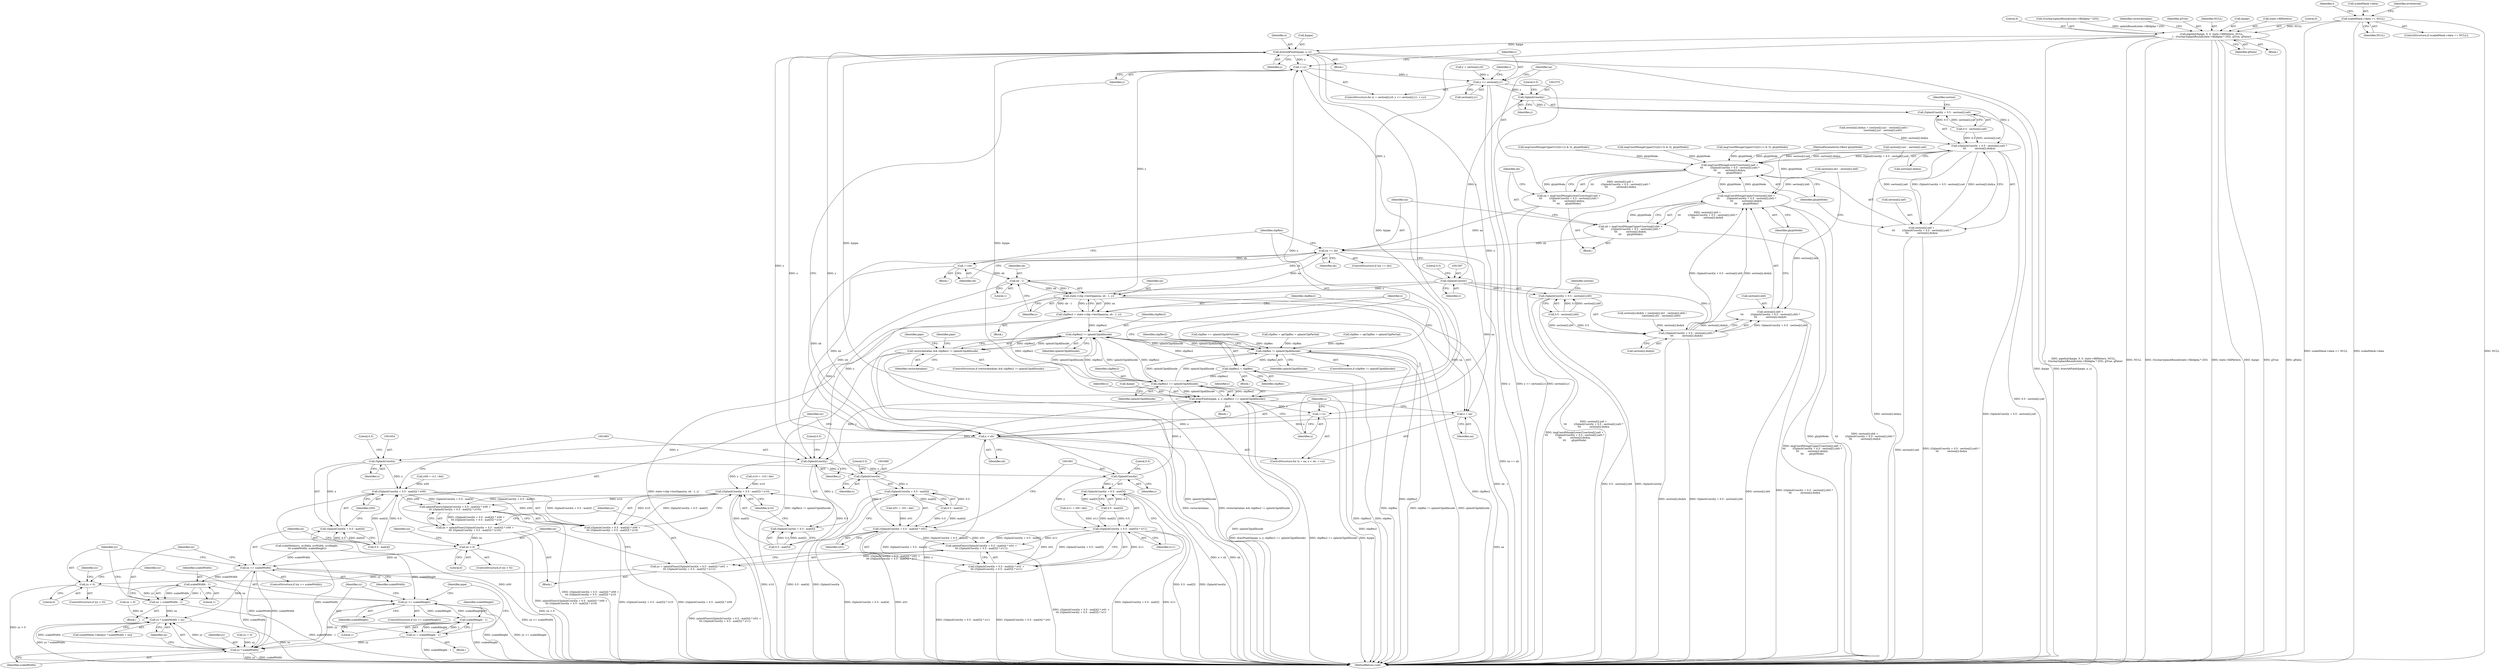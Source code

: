 digraph "0_poppler_a9b8ab4657dec65b8b86c225d12c533ad7e984e2@pointer" {
"1000626" [label="(Call,scaledMask->data == NULL)"];
"1001452" [label="(Call,pipeInit(&pipe, 0, 0, state->fillPattern, NULL,\n\t   (Guchar)splashRound(state->fillAlpha * 255), gTrue, gFalse))"];
"1001757" [label="(Call,drawAAPixel(&pipe, x, y))"];
"1001555" [label="(Call,++y)"];
"1001548" [label="(Call,y <= section[i].y1)"];
"1001569" [label="(Call,(SplashCoord)y)"];
"1001567" [label="(Call,((SplashCoord)y + 0.5 - section[i].ya0) *\n\t\t\t           section[i].dxdya)"];
"1001560" [label="(Call,imgCoordMungeLowerC(section[i].xa0 +\n\t\t\t         ((SplashCoord)y + 0.5 - section[i].ya0) *\n\t\t\t           section[i].dxdya,\n\t\t\t       glyphMode))"];
"1001558" [label="(Call,xa = imgCoordMungeLowerC(section[i].xa0 +\n\t\t\t         ((SplashCoord)y + 0.5 - section[i].ya0) *\n\t\t\t           section[i].dxdya,\n\t\t\t       glyphMode))"];
"1001613" [label="(Call,xa == xb)"];
"1001617" [label="(Call,++xb)"];
"1001628" [label="(Call,xb - 1)"];
"1001626" [label="(Call,state->clip->testSpan(xa, xb - 1, y))"];
"1001624" [label="(Call,clipRes2 = state->clip->testSpan(xa, xb - 1, y))"];
"1001753" [label="(Call,clipRes2 != splashClipAllInside)"];
"1001620" [label="(Call,clipRes != splashClipAllInside)"];
"1001634" [label="(Call,clipRes2 = clipRes)"];
"1001769" [label="(Call,clipRes2 == splashClipAllInside)"];
"1001764" [label="(Call,drawPixel(&pipe, x, y, clipRes2 == splashClipAllInside))"];
"1001644" [label="(Call,++x)"];
"1001641" [label="(Call,x < xb)"];
"1001653" [label="(Call,(SplashCoord)x)"];
"1001651" [label="(Call,((SplashCoord)x + 0.5 - mat[4]) * ir00)"];
"1001649" [label="(Call,splashFloor(((SplashCoord)x + 0.5 - mat[4]) * ir00 +\n\t\t\t ((SplashCoord)y + 0.5 - mat[5]) * ir10))"];
"1001647" [label="(Call,xx = splashFloor(((SplashCoord)x + 0.5 - mat[4]) * ir00 +\n\t\t\t ((SplashCoord)y + 0.5 - mat[5]) * ir10))"];
"1001700" [label="(Call,xx < 0)"];
"1001709" [label="(Call,xx >= scaledWidth)"];
"1001715" [label="(Call,scaledWidth - 1)"];
"1001713" [label="(Call,xx = scaledWidth - 1)"];
"1001745" [label="(Call,yy * scaledWidth + xx)"];
"1001746" [label="(Call,yy * scaledWidth)"];
"1001650" [label="(Call,((SplashCoord)x + 0.5 - mat[4]) * ir00 +\n\t\t\t ((SplashCoord)y + 0.5 - mat[5]) * ir10)"];
"1001652" [label="(Call,(SplashCoord)x + 0.5 - mat[4])"];
"1001679" [label="(Call,(SplashCoord)x)"];
"1001677" [label="(Call,((SplashCoord)x + 0.5 - mat[4]) * ir01)"];
"1001675" [label="(Call,splashFloor(((SplashCoord)x + 0.5 - mat[4]) * ir01 +\n\t\t\t ((SplashCoord)y + 0.5 - mat[5]) * ir11))"];
"1001673" [label="(Call,yy = splashFloor(((SplashCoord)x + 0.5 - mat[4]) * ir01 +\n\t\t\t ((SplashCoord)y + 0.5 - mat[5]) * ir11))"];
"1001719" [label="(Call,yy < 0)"];
"1001728" [label="(Call,yy >= scaledHeight)"];
"1001734" [label="(Call,scaledHeight - 1)"];
"1001732" [label="(Call,yy = scaledHeight - 1)"];
"1001676" [label="(Call,((SplashCoord)x + 0.5 - mat[4]) * ir01 +\n\t\t\t ((SplashCoord)y + 0.5 - mat[5]) * ir11)"];
"1001678" [label="(Call,(SplashCoord)x + 0.5 - mat[4])"];
"1001664" [label="(Call,(SplashCoord)y)"];
"1001662" [label="(Call,((SplashCoord)y + 0.5 - mat[5]) * ir10)"];
"1001663" [label="(Call,(SplashCoord)y + 0.5 - mat[5])"];
"1001690" [label="(Call,(SplashCoord)y)"];
"1001688" [label="(Call,((SplashCoord)y + 0.5 - mat[5]) * ir11)"];
"1001689" [label="(Call,(SplashCoord)y + 0.5 - mat[5])"];
"1001751" [label="(Call,vectorAntialias && clipRes2 != splashClipAllInside)"];
"1001638" [label="(Call,x = xa)"];
"1001587" [label="(Call,imgCoordMungeUpperC(section[i].xb0 +\n\t\t\t         ((SplashCoord)y + 0.5 - section[i].yb0) *\n\t\t\t           section[i].dxdyb,\n\t\t\t       glyphMode))"];
"1001585" [label="(Call,xb = imgCoordMungeUpperC(section[i].xb0 +\n\t\t\t         ((SplashCoord)y + 0.5 - section[i].yb0) *\n\t\t\t           section[i].dxdyb,\n\t\t\t       glyphMode))"];
"1001561" [label="(Call,section[i].xa0 +\n\t\t\t         ((SplashCoord)y + 0.5 - section[i].ya0) *\n\t\t\t           section[i].dxdya)"];
"1001568" [label="(Call,(SplashCoord)y + 0.5 - section[i].ya0)"];
"1001596" [label="(Call,(SplashCoord)y)"];
"1001594" [label="(Call,((SplashCoord)y + 0.5 - section[i].yb0) *\n\t\t\t           section[i].dxdyb)"];
"1001588" [label="(Call,section[i].xb0 +\n\t\t\t         ((SplashCoord)y + 0.5 - section[i].yb0) *\n\t\t\t           section[i].dxdyb)"];
"1001595" [label="(Call,(SplashCoord)y + 0.5 - section[i].yb0)"];
"1001681" [label="(Identifier,x)"];
"1001687" [label="(Identifier,ir01)"];
"1001736" [label="(Literal,1)"];
"1001718" [label="(ControlStructure,if (yy < 0))"];
"1001682" [label="(Call,0.5 - mat[4])"];
"1001673" [label="(Call,yy = splashFloor(((SplashCoord)x + 0.5 - mat[4]) * ir01 +\n\t\t\t ((SplashCoord)y + 0.5 - mat[5]) * ir11))"];
"1001598" [label="(Identifier,y)"];
"1000641" [label="(Identifier,i)"];
"1001730" [label="(Identifier,scaledHeight)"];
"1001557" [label="(Block,)"];
"1001644" [label="(Call,++x)"];
"1001663" [label="(Call,(SplashCoord)y + 0.5 - mat[5])"];
"1001679" [label="(Call,(SplashCoord)x)"];
"1001629" [label="(Identifier,xb)"];
"1001615" [label="(Identifier,xb)"];
"1001430" [label="(Call,section[i].xb1 - section[i].xb0)"];
"1001733" [label="(Identifier,yy)"];
"1000594" [label="(Call,ir00 = r11 / det)"];
"1001724" [label="(Identifier,yy)"];
"1001573" [label="(Literal,0.5)"];
"1001694" [label="(Literal,0.5)"];
"1000611" [label="(Call,ir11 = r00 / det)"];
"1001752" [label="(Identifier,vectorAntialias)"];
"1001579" [label="(Call,section[i].dxdya)"];
"1001555" [label="(Call,++y)"];
"1001620" [label="(Call,clipRes != splashClipAllInside)"];
"1001741" [label="(Call,scaledMask->data[yy * scaledWidth + xx])"];
"1001674" [label="(Identifier,yy)"];
"1001719" [label="(Call,yy < 0)"];
"1001735" [label="(Identifier,scaledHeight)"];
"1000626" [label="(Call,scaledMask->data == NULL)"];
"1001639" [label="(Identifier,x)"];
"1001562" [label="(Call,section[i].xa0)"];
"1001143" [label="(Call,imgCoordMungeUpperC(vy[(i+1) & 3], glyphMode))"];
"1001651" [label="(Call,((SplashCoord)x + 0.5 - mat[4]) * ir00)"];
"1001750" [label="(ControlStructure,if (vectorAntialias && clipRes2 != splashClipAllInside))"];
"1001759" [label="(Identifier,pipe)"];
"1001767" [label="(Identifier,x)"];
"1001525" [label="(Call,clipRes = opClipRes = splashClipPartial)"];
"1001672" [label="(Identifier,ir10)"];
"1001472" [label="(Identifier,vectorAntialias)"];
"1001611" [label="(Identifier,glyphMode)"];
"1001657" [label="(Literal,0.5)"];
"1001614" [label="(Identifier,xa)"];
"1001649" [label="(Call,splashFloor(((SplashCoord)x + 0.5 - mat[4]) * ir00 +\n\t\t\t ((SplashCoord)y + 0.5 - mat[5]) * ir10))"];
"1001693" [label="(Call,0.5 - mat[5])"];
"1001621" [label="(Identifier,clipRes)"];
"1001469" [label="(Identifier,gTrue)"];
"1001753" [label="(Call,clipRes2 != splashClipAllInside)"];
"1001647" [label="(Call,xx = splashFloor(((SplashCoord)x + 0.5 - mat[4]) * ir00 +\n\t\t\t ((SplashCoord)y + 0.5 - mat[5]) * ir10))"];
"1001765" [label="(Call,&pipe)"];
"1001423" [label="(Call,section[i].dxdyb = (section[i].xb1 - section[i].xb0) /\n                       (section[i].yb1 - section[i].yb0))"];
"1001761" [label="(Identifier,y)"];
"1001646" [label="(Block,)"];
"1001548" [label="(Call,y <= section[i].y1)"];
"1000106" [label="(MethodParameterIn,GBool glyphMode)"];
"1001460" [label="(Identifier,NULL)"];
"1001731" [label="(Block,)"];
"1001677" [label="(Call,((SplashCoord)x + 0.5 - mat[4]) * ir01)"];
"1001585" [label="(Call,xb = imgCoordMungeUpperC(section[i].xb0 +\n\t\t\t         ((SplashCoord)y + 0.5 - section[i].yb0) *\n\t\t\t           section[i].dxdyb,\n\t\t\t       glyphMode))"];
"1001714" [label="(Identifier,xx)"];
"1000627" [label="(Call,scaledMask->data)"];
"1001754" [label="(Identifier,clipRes2)"];
"1000599" [label="(Call,ir01 = -r01 / det)"];
"1001688" [label="(Call,((SplashCoord)y + 0.5 - mat[5]) * ir11)"];
"1001729" [label="(Identifier,yy)"];
"1001627" [label="(Identifier,xa)"];
"1001633" [label="(Block,)"];
"1001624" [label="(Call,clipRes2 = state->clip->testSpan(xa, xb - 1, y))"];
"1001745" [label="(Call,yy * scaledWidth + xx)"];
"1001668" [label="(Literal,0.5)"];
"1001768" [label="(Identifier,y)"];
"1001760" [label="(Identifier,x)"];
"1001630" [label="(Literal,1)"];
"1001662" [label="(Call,((SplashCoord)y + 0.5 - mat[5]) * ir10)"];
"1001690" [label="(Call,(SplashCoord)y)"];
"1001556" [label="(Identifier,y)"];
"1001612" [label="(ControlStructure,if (xa == xb))"];
"1001540" [label="(ControlStructure,for (y = section[i].y0; y <= section[i].y1; ++y))"];
"1001401" [label="(Call,section[i].xa1 - section[i].xa0)"];
"1000605" [label="(Call,ir10 = -r10 / det)"];
"1001596" [label="(Call,(SplashCoord)y)"];
"1001675" [label="(Call,splashFloor(((SplashCoord)x + 0.5 - mat[4]) * ir01 +\n\t\t\t ((SplashCoord)y + 0.5 - mat[5]) * ir11))"];
"1001608" [label="(Identifier,section)"];
"1001572" [label="(Call,0.5 - section[i].ya0)"];
"1001727" [label="(ControlStructure,if (yy >= scaledHeight))"];
"1001599" [label="(Call,0.5 - section[i].yb0)"];
"1001702" [label="(Literal,0)"];
"1001739" [label="(Identifier,pipe)"];
"1001453" [label="(Call,&pipe)"];
"1000633" [label="(Identifier,errInternal)"];
"1001569" [label="(Call,(SplashCoord)y)"];
"1001748" [label="(Identifier,scaledWidth)"];
"1001661" [label="(Identifier,ir00)"];
"1001667" [label="(Call,0.5 - mat[5])"];
"1001394" [label="(Call,section[i].dxdya = (section[i].xa1 - section[i].xa0) /\n                       (section[i].ya1 - section[i].ya0))"];
"1001638" [label="(Call,x = xa)"];
"1001642" [label="(Identifier,x)"];
"1001757" [label="(Call,drawAAPixel(&pipe, x, y))"];
"1001452" [label="(Call,pipeInit(&pipe, 0, 0, state->fillPattern, NULL,\n\t   (Guchar)splashRound(state->fillAlpha * 255), gTrue, gFalse))"];
"1001653" [label="(Call,(SplashCoord)x)"];
"1001713" [label="(Call,xx = scaledWidth - 1)"];
"1001749" [label="(Identifier,xx)"];
"1001648" [label="(Identifier,xx)"];
"1001559" [label="(Identifier,xa)"];
"1001581" [label="(Identifier,section)"];
"1001705" [label="(Identifier,xx)"];
"1001676" [label="(Call,((SplashCoord)x + 0.5 - mat[4]) * ir01 +\n\t\t\t ((SplashCoord)y + 0.5 - mat[5]) * ir11)"];
"1001625" [label="(Identifier,clipRes2)"];
"1001634" [label="(Call,clipRes2 = clipRes)"];
"1001626" [label="(Call,state->clip->testSpan(xa, xb - 1, y))"];
"1001457" [label="(Call,state->fillPattern)"];
"1001619" [label="(ControlStructure,if (clipRes != splashClipAllInside))"];
"1001716" [label="(Identifier,scaledWidth)"];
"1001455" [label="(Literal,0)"];
"1001770" [label="(Identifier,clipRes2)"];
"1001701" [label="(Identifier,xx)"];
"1000341" [label="(Call,clipRes == splashClipAllOutside)"];
"1001637" [label="(ControlStructure,for (x = xa; x < xb; ++x))"];
"1001747" [label="(Identifier,yy)"];
"1001755" [label="(Identifier,splashClipAllInside)"];
"1001678" [label="(Call,(SplashCoord)x + 0.5 - mat[4])"];
"1001704" [label="(Call,xx = 0)"];
"1001622" [label="(Identifier,splashClipAllInside)"];
"1001558" [label="(Call,xa = imgCoordMungeLowerC(section[i].xa0 +\n\t\t\t         ((SplashCoord)y + 0.5 - section[i].ya0) *\n\t\t\t           section[i].dxdya,\n\t\t\t       glyphMode))"];
"1001715" [label="(Call,scaledWidth - 1)"];
"1001652" [label="(Call,(SplashCoord)x + 0.5 - mat[4])"];
"1001600" [label="(Literal,0.5)"];
"1001769" [label="(Call,clipRes2 == splashClipAllInside)"];
"1001728" [label="(Call,yy >= scaledHeight)"];
"1000719" [label="(Call,imgCoordMungeUpperC(vy[(i+2) & 3], glyphMode))"];
"1001595" [label="(Call,(SplashCoord)y + 0.5 - section[i].yb0)"];
"1001538" [label="(Identifier,i)"];
"1000630" [label="(Identifier,NULL)"];
"1001571" [label="(Identifier,y)"];
"1001720" [label="(Identifier,yy)"];
"1001655" [label="(Identifier,x)"];
"1001606" [label="(Call,section[i].dxdyb)"];
"1001732" [label="(Call,yy = scaledHeight - 1)"];
"1001708" [label="(ControlStructure,if (xx >= scaledWidth))"];
"1001456" [label="(Literal,0)"];
"1001692" [label="(Identifier,y)"];
"1001734" [label="(Call,scaledHeight - 1)"];
"1001470" [label="(Identifier,gFalse)"];
"1001751" [label="(Call,vectorAntialias && clipRes2 != splashClipAllInside)"];
"1001656" [label="(Call,0.5 - mat[4])"];
"1000625" [label="(ControlStructure,if (scaledMask->data == NULL))"];
"1001635" [label="(Identifier,clipRes2)"];
"1001640" [label="(Identifier,xa)"];
"1001541" [label="(Call,y = section[i].y0)"];
"1001567" [label="(Call,((SplashCoord)y + 0.5 - section[i].ya0) *\n\t\t\t           section[i].dxdya)"];
"1001763" [label="(Block,)"];
"1001618" [label="(Identifier,xb)"];
"1001636" [label="(Identifier,clipRes)"];
"1001710" [label="(Identifier,xx)"];
"1001698" [label="(Identifier,ir11)"];
"1001683" [label="(Literal,0.5)"];
"1001712" [label="(Block,)"];
"1000107" [label="(Block,)"];
"1001584" [label="(Identifier,glyphMode)"];
"1001758" [label="(Call,&pipe)"];
"1001643" [label="(Identifier,xb)"];
"1001568" [label="(Call,(SplashCoord)y + 0.5 - section[i].ya0)"];
"1001586" [label="(Identifier,xb)"];
"1001764" [label="(Call,drawPixel(&pipe, x, y, clipRes2 == splashClipAllInside))"];
"1001709" [label="(Call,xx >= scaledWidth)"];
"1001628" [label="(Call,xb - 1)"];
"1001700" [label="(Call,xx < 0)"];
"1001589" [label="(Call,section[i].xb0)"];
"1001717" [label="(Literal,1)"];
"1001550" [label="(Call,section[i].y1)"];
"1001699" [label="(ControlStructure,if (xx < 0))"];
"1001631" [label="(Identifier,y)"];
"1001766" [label="(Identifier,pipe)"];
"1001499" [label="(Call,clipRes = opClipRes = splashClipPartial)"];
"1001588" [label="(Call,section[i].xb0 +\n\t\t\t         ((SplashCoord)y + 0.5 - section[i].yb0) *\n\t\t\t           section[i].dxdyb)"];
"1001587" [label="(Call,imgCoordMungeUpperC(section[i].xb0 +\n\t\t\t         ((SplashCoord)y + 0.5 - section[i].yb0) *\n\t\t\t           section[i].dxdyb,\n\t\t\t       glyphMode))"];
"1001613" [label="(Call,xa == xb)"];
"1001461" [label="(Call,(Guchar)splashRound(state->fillAlpha * 255))"];
"1001746" [label="(Call,yy * scaledWidth)"];
"1001723" [label="(Call,yy = 0)"];
"1001711" [label="(Identifier,scaledWidth)"];
"1001774" [label="(MethodReturn,void)"];
"1001641" [label="(Call,x < xb)"];
"1000618" [label="(Call,scaleMask(src, srcData, srcWidth, srcHeight,\n \t\t\t scaledWidth, scaledHeight))"];
"1001594" [label="(Call,((SplashCoord)y + 0.5 - section[i].yb0) *\n\t\t\t           section[i].dxdyb)"];
"1001756" [label="(Block,)"];
"1001664" [label="(Call,(SplashCoord)y)"];
"1001650" [label="(Call,((SplashCoord)x + 0.5 - mat[4]) * ir00 +\n\t\t\t ((SplashCoord)y + 0.5 - mat[5]) * ir10)"];
"1001549" [label="(Identifier,y)"];
"1001560" [label="(Call,imgCoordMungeLowerC(section[i].xa0 +\n\t\t\t         ((SplashCoord)y + 0.5 - section[i].ya0) *\n\t\t\t           section[i].dxdya,\n\t\t\t       glyphMode))"];
"1001689" [label="(Call,(SplashCoord)y + 0.5 - mat[5])"];
"1001623" [label="(Block,)"];
"1001721" [label="(Literal,0)"];
"1001771" [label="(Identifier,splashClipAllInside)"];
"1001561" [label="(Call,section[i].xa0 +\n\t\t\t         ((SplashCoord)y + 0.5 - section[i].ya0) *\n\t\t\t           section[i].dxdya)"];
"1001645" [label="(Identifier,x)"];
"1001617" [label="(Call,++xb)"];
"1001012" [label="(Call,imgCoordMungeUpperC(vy[(i+3) & 3], glyphMode))"];
"1001616" [label="(Block,)"];
"1001666" [label="(Identifier,y)"];
"1000626" -> "1000625"  [label="AST: "];
"1000626" -> "1000630"  [label="CFG: "];
"1000627" -> "1000626"  [label="AST: "];
"1000630" -> "1000626"  [label="AST: "];
"1000633" -> "1000626"  [label="CFG: "];
"1000641" -> "1000626"  [label="CFG: "];
"1000626" -> "1001774"  [label="DDG: NULL"];
"1000626" -> "1001774"  [label="DDG: scaledMask->data == NULL"];
"1000626" -> "1001774"  [label="DDG: scaledMask->data"];
"1000626" -> "1001452"  [label="DDG: NULL"];
"1001452" -> "1000107"  [label="AST: "];
"1001452" -> "1001470"  [label="CFG: "];
"1001453" -> "1001452"  [label="AST: "];
"1001455" -> "1001452"  [label="AST: "];
"1001456" -> "1001452"  [label="AST: "];
"1001457" -> "1001452"  [label="AST: "];
"1001460" -> "1001452"  [label="AST: "];
"1001461" -> "1001452"  [label="AST: "];
"1001469" -> "1001452"  [label="AST: "];
"1001470" -> "1001452"  [label="AST: "];
"1001472" -> "1001452"  [label="CFG: "];
"1001452" -> "1001774"  [label="DDG: pipeInit(&pipe, 0, 0, state->fillPattern, NULL,\n\t   (Guchar)splashRound(state->fillAlpha * 255), gTrue, gFalse)"];
"1001452" -> "1001774"  [label="DDG: NULL"];
"1001452" -> "1001774"  [label="DDG: (Guchar)splashRound(state->fillAlpha * 255)"];
"1001452" -> "1001774"  [label="DDG: state->fillPattern"];
"1001452" -> "1001774"  [label="DDG: &pipe"];
"1001452" -> "1001774"  [label="DDG: gTrue"];
"1001452" -> "1001774"  [label="DDG: gFalse"];
"1001461" -> "1001452"  [label="DDG: splashRound(state->fillAlpha * 255)"];
"1001452" -> "1001757"  [label="DDG: &pipe"];
"1001452" -> "1001764"  [label="DDG: &pipe"];
"1001757" -> "1001756"  [label="AST: "];
"1001757" -> "1001761"  [label="CFG: "];
"1001758" -> "1001757"  [label="AST: "];
"1001760" -> "1001757"  [label="AST: "];
"1001761" -> "1001757"  [label="AST: "];
"1001645" -> "1001757"  [label="CFG: "];
"1001757" -> "1001774"  [label="DDG: &pipe"];
"1001757" -> "1001774"  [label="DDG: drawAAPixel(&pipe, x, y)"];
"1001757" -> "1001555"  [label="DDG: y"];
"1001757" -> "1001644"  [label="DDG: x"];
"1001757" -> "1001664"  [label="DDG: y"];
"1001764" -> "1001757"  [label="DDG: &pipe"];
"1001679" -> "1001757"  [label="DDG: x"];
"1001690" -> "1001757"  [label="DDG: y"];
"1001757" -> "1001764"  [label="DDG: &pipe"];
"1001555" -> "1001540"  [label="AST: "];
"1001555" -> "1001556"  [label="CFG: "];
"1001556" -> "1001555"  [label="AST: "];
"1001549" -> "1001555"  [label="CFG: "];
"1001555" -> "1001548"  [label="DDG: y"];
"1001626" -> "1001555"  [label="DDG: y"];
"1001596" -> "1001555"  [label="DDG: y"];
"1001764" -> "1001555"  [label="DDG: y"];
"1001548" -> "1001540"  [label="AST: "];
"1001548" -> "1001550"  [label="CFG: "];
"1001549" -> "1001548"  [label="AST: "];
"1001550" -> "1001548"  [label="AST: "];
"1001559" -> "1001548"  [label="CFG: "];
"1001538" -> "1001548"  [label="CFG: "];
"1001548" -> "1001774"  [label="DDG: y"];
"1001548" -> "1001774"  [label="DDG: y <= section[i].y1"];
"1001548" -> "1001774"  [label="DDG: section[i].y1"];
"1001541" -> "1001548"  [label="DDG: y"];
"1001548" -> "1001569"  [label="DDG: y"];
"1001569" -> "1001568"  [label="AST: "];
"1001569" -> "1001571"  [label="CFG: "];
"1001570" -> "1001569"  [label="AST: "];
"1001571" -> "1001569"  [label="AST: "];
"1001573" -> "1001569"  [label="CFG: "];
"1001569" -> "1001567"  [label="DDG: y"];
"1001569" -> "1001568"  [label="DDG: y"];
"1001569" -> "1001596"  [label="DDG: y"];
"1001567" -> "1001561"  [label="AST: "];
"1001567" -> "1001579"  [label="CFG: "];
"1001568" -> "1001567"  [label="AST: "];
"1001579" -> "1001567"  [label="AST: "];
"1001561" -> "1001567"  [label="CFG: "];
"1001567" -> "1001774"  [label="DDG: section[i].dxdya"];
"1001567" -> "1001774"  [label="DDG: (SplashCoord)y + 0.5 - section[i].ya0"];
"1001567" -> "1001560"  [label="DDG: (SplashCoord)y + 0.5 - section[i].ya0"];
"1001567" -> "1001560"  [label="DDG: section[i].dxdya"];
"1001567" -> "1001561"  [label="DDG: (SplashCoord)y + 0.5 - section[i].ya0"];
"1001567" -> "1001561"  [label="DDG: section[i].dxdya"];
"1001572" -> "1001567"  [label="DDG: 0.5"];
"1001572" -> "1001567"  [label="DDG: section[i].ya0"];
"1001394" -> "1001567"  [label="DDG: section[i].dxdya"];
"1001560" -> "1001558"  [label="AST: "];
"1001560" -> "1001584"  [label="CFG: "];
"1001561" -> "1001560"  [label="AST: "];
"1001584" -> "1001560"  [label="AST: "];
"1001558" -> "1001560"  [label="CFG: "];
"1001560" -> "1001774"  [label="DDG: section[i].xa0 +\n\t\t\t         ((SplashCoord)y + 0.5 - section[i].ya0) *\n\t\t\t           section[i].dxdya"];
"1001560" -> "1001558"  [label="DDG: section[i].xa0 +\n\t\t\t         ((SplashCoord)y + 0.5 - section[i].ya0) *\n\t\t\t           section[i].dxdya"];
"1001560" -> "1001558"  [label="DDG: glyphMode"];
"1001401" -> "1001560"  [label="DDG: section[i].xa0"];
"1001143" -> "1001560"  [label="DDG: glyphMode"];
"1000719" -> "1001560"  [label="DDG: glyphMode"];
"1001587" -> "1001560"  [label="DDG: glyphMode"];
"1001012" -> "1001560"  [label="DDG: glyphMode"];
"1000106" -> "1001560"  [label="DDG: glyphMode"];
"1001560" -> "1001587"  [label="DDG: glyphMode"];
"1001558" -> "1001557"  [label="AST: "];
"1001559" -> "1001558"  [label="AST: "];
"1001586" -> "1001558"  [label="CFG: "];
"1001558" -> "1001774"  [label="DDG: imgCoordMungeLowerC(section[i].xa0 +\n\t\t\t         ((SplashCoord)y + 0.5 - section[i].ya0) *\n\t\t\t           section[i].dxdya,\n\t\t\t       glyphMode)"];
"1001558" -> "1001613"  [label="DDG: xa"];
"1001613" -> "1001612"  [label="AST: "];
"1001613" -> "1001615"  [label="CFG: "];
"1001614" -> "1001613"  [label="AST: "];
"1001615" -> "1001613"  [label="AST: "];
"1001618" -> "1001613"  [label="CFG: "];
"1001621" -> "1001613"  [label="CFG: "];
"1001613" -> "1001774"  [label="DDG: xa == xb"];
"1001585" -> "1001613"  [label="DDG: xb"];
"1001613" -> "1001617"  [label="DDG: xb"];
"1001613" -> "1001626"  [label="DDG: xa"];
"1001613" -> "1001628"  [label="DDG: xb"];
"1001613" -> "1001638"  [label="DDG: xa"];
"1001613" -> "1001641"  [label="DDG: xb"];
"1001617" -> "1001616"  [label="AST: "];
"1001617" -> "1001618"  [label="CFG: "];
"1001618" -> "1001617"  [label="AST: "];
"1001621" -> "1001617"  [label="CFG: "];
"1001617" -> "1001628"  [label="DDG: xb"];
"1001617" -> "1001641"  [label="DDG: xb"];
"1001628" -> "1001626"  [label="AST: "];
"1001628" -> "1001630"  [label="CFG: "];
"1001629" -> "1001628"  [label="AST: "];
"1001630" -> "1001628"  [label="AST: "];
"1001631" -> "1001628"  [label="CFG: "];
"1001628" -> "1001626"  [label="DDG: xb"];
"1001628" -> "1001626"  [label="DDG: 1"];
"1001628" -> "1001641"  [label="DDG: xb"];
"1001626" -> "1001624"  [label="AST: "];
"1001626" -> "1001631"  [label="CFG: "];
"1001627" -> "1001626"  [label="AST: "];
"1001631" -> "1001626"  [label="AST: "];
"1001624" -> "1001626"  [label="CFG: "];
"1001626" -> "1001774"  [label="DDG: xb - 1"];
"1001626" -> "1001624"  [label="DDG: xa"];
"1001626" -> "1001624"  [label="DDG: xb - 1"];
"1001626" -> "1001624"  [label="DDG: y"];
"1001596" -> "1001626"  [label="DDG: y"];
"1001626" -> "1001638"  [label="DDG: xa"];
"1001626" -> "1001664"  [label="DDG: y"];
"1001624" -> "1001623"  [label="AST: "];
"1001625" -> "1001624"  [label="AST: "];
"1001639" -> "1001624"  [label="CFG: "];
"1001624" -> "1001774"  [label="DDG: state->clip->testSpan(xa, xb - 1, y)"];
"1001624" -> "1001774"  [label="DDG: clipRes2"];
"1001624" -> "1001753"  [label="DDG: clipRes2"];
"1001624" -> "1001769"  [label="DDG: clipRes2"];
"1001753" -> "1001751"  [label="AST: "];
"1001753" -> "1001755"  [label="CFG: "];
"1001754" -> "1001753"  [label="AST: "];
"1001755" -> "1001753"  [label="AST: "];
"1001751" -> "1001753"  [label="CFG: "];
"1001753" -> "1001774"  [label="DDG: splashClipAllInside"];
"1001753" -> "1001774"  [label="DDG: clipRes2"];
"1001753" -> "1001620"  [label="DDG: splashClipAllInside"];
"1001753" -> "1001751"  [label="DDG: clipRes2"];
"1001753" -> "1001751"  [label="DDG: splashClipAllInside"];
"1001634" -> "1001753"  [label="DDG: clipRes2"];
"1001769" -> "1001753"  [label="DDG: clipRes2"];
"1001769" -> "1001753"  [label="DDG: splashClipAllInside"];
"1001620" -> "1001753"  [label="DDG: splashClipAllInside"];
"1001753" -> "1001769"  [label="DDG: clipRes2"];
"1001753" -> "1001769"  [label="DDG: splashClipAllInside"];
"1001620" -> "1001619"  [label="AST: "];
"1001620" -> "1001622"  [label="CFG: "];
"1001621" -> "1001620"  [label="AST: "];
"1001622" -> "1001620"  [label="AST: "];
"1001625" -> "1001620"  [label="CFG: "];
"1001635" -> "1001620"  [label="CFG: "];
"1001620" -> "1001774"  [label="DDG: clipRes"];
"1001620" -> "1001774"  [label="DDG: clipRes != splashClipAllInside"];
"1001620" -> "1001774"  [label="DDG: splashClipAllInside"];
"1001525" -> "1001620"  [label="DDG: clipRes"];
"1000341" -> "1001620"  [label="DDG: clipRes"];
"1001499" -> "1001620"  [label="DDG: clipRes"];
"1001769" -> "1001620"  [label="DDG: splashClipAllInside"];
"1001620" -> "1001634"  [label="DDG: clipRes"];
"1001620" -> "1001769"  [label="DDG: splashClipAllInside"];
"1001634" -> "1001633"  [label="AST: "];
"1001634" -> "1001636"  [label="CFG: "];
"1001635" -> "1001634"  [label="AST: "];
"1001636" -> "1001634"  [label="AST: "];
"1001639" -> "1001634"  [label="CFG: "];
"1001634" -> "1001774"  [label="DDG: clipRes"];
"1001634" -> "1001774"  [label="DDG: clipRes2"];
"1001634" -> "1001769"  [label="DDG: clipRes2"];
"1001769" -> "1001764"  [label="AST: "];
"1001769" -> "1001771"  [label="CFG: "];
"1001770" -> "1001769"  [label="AST: "];
"1001771" -> "1001769"  [label="AST: "];
"1001764" -> "1001769"  [label="CFG: "];
"1001769" -> "1001774"  [label="DDG: splashClipAllInside"];
"1001769" -> "1001774"  [label="DDG: clipRes2"];
"1001769" -> "1001764"  [label="DDG: clipRes2"];
"1001769" -> "1001764"  [label="DDG: splashClipAllInside"];
"1001764" -> "1001763"  [label="AST: "];
"1001765" -> "1001764"  [label="AST: "];
"1001767" -> "1001764"  [label="AST: "];
"1001768" -> "1001764"  [label="AST: "];
"1001645" -> "1001764"  [label="CFG: "];
"1001764" -> "1001774"  [label="DDG: drawPixel(&pipe, x, y, clipRes2 == splashClipAllInside)"];
"1001764" -> "1001774"  [label="DDG: clipRes2 == splashClipAllInside"];
"1001764" -> "1001774"  [label="DDG: &pipe"];
"1001764" -> "1001644"  [label="DDG: x"];
"1001764" -> "1001664"  [label="DDG: y"];
"1001679" -> "1001764"  [label="DDG: x"];
"1001690" -> "1001764"  [label="DDG: y"];
"1001644" -> "1001637"  [label="AST: "];
"1001644" -> "1001645"  [label="CFG: "];
"1001645" -> "1001644"  [label="AST: "];
"1001642" -> "1001644"  [label="CFG: "];
"1001644" -> "1001641"  [label="DDG: x"];
"1001641" -> "1001637"  [label="AST: "];
"1001641" -> "1001643"  [label="CFG: "];
"1001642" -> "1001641"  [label="AST: "];
"1001643" -> "1001641"  [label="AST: "];
"1001648" -> "1001641"  [label="CFG: "];
"1001556" -> "1001641"  [label="CFG: "];
"1001641" -> "1001774"  [label="DDG: xb"];
"1001641" -> "1001774"  [label="DDG: x"];
"1001641" -> "1001774"  [label="DDG: x < xb"];
"1001638" -> "1001641"  [label="DDG: x"];
"1001641" -> "1001653"  [label="DDG: x"];
"1001653" -> "1001652"  [label="AST: "];
"1001653" -> "1001655"  [label="CFG: "];
"1001654" -> "1001653"  [label="AST: "];
"1001655" -> "1001653"  [label="AST: "];
"1001657" -> "1001653"  [label="CFG: "];
"1001653" -> "1001651"  [label="DDG: x"];
"1001653" -> "1001652"  [label="DDG: x"];
"1001653" -> "1001679"  [label="DDG: x"];
"1001651" -> "1001650"  [label="AST: "];
"1001651" -> "1001661"  [label="CFG: "];
"1001652" -> "1001651"  [label="AST: "];
"1001661" -> "1001651"  [label="AST: "];
"1001665" -> "1001651"  [label="CFG: "];
"1001651" -> "1001774"  [label="DDG: ir00"];
"1001651" -> "1001649"  [label="DDG: (SplashCoord)x + 0.5 - mat[4]"];
"1001651" -> "1001649"  [label="DDG: ir00"];
"1001651" -> "1001650"  [label="DDG: (SplashCoord)x + 0.5 - mat[4]"];
"1001651" -> "1001650"  [label="DDG: ir00"];
"1001656" -> "1001651"  [label="DDG: 0.5"];
"1001656" -> "1001651"  [label="DDG: mat[4]"];
"1000594" -> "1001651"  [label="DDG: ir00"];
"1001649" -> "1001647"  [label="AST: "];
"1001649" -> "1001650"  [label="CFG: "];
"1001650" -> "1001649"  [label="AST: "];
"1001647" -> "1001649"  [label="CFG: "];
"1001649" -> "1001774"  [label="DDG: ((SplashCoord)x + 0.5 - mat[4]) * ir00 +\n\t\t\t ((SplashCoord)y + 0.5 - mat[5]) * ir10"];
"1001649" -> "1001647"  [label="DDG: ((SplashCoord)x + 0.5 - mat[4]) * ir00 +\n\t\t\t ((SplashCoord)y + 0.5 - mat[5]) * ir10"];
"1001662" -> "1001649"  [label="DDG: (SplashCoord)y + 0.5 - mat[5]"];
"1001662" -> "1001649"  [label="DDG: ir10"];
"1001647" -> "1001646"  [label="AST: "];
"1001648" -> "1001647"  [label="AST: "];
"1001674" -> "1001647"  [label="CFG: "];
"1001647" -> "1001774"  [label="DDG: splashFloor(((SplashCoord)x + 0.5 - mat[4]) * ir00 +\n\t\t\t ((SplashCoord)y + 0.5 - mat[5]) * ir10)"];
"1001647" -> "1001700"  [label="DDG: xx"];
"1001700" -> "1001699"  [label="AST: "];
"1001700" -> "1001702"  [label="CFG: "];
"1001701" -> "1001700"  [label="AST: "];
"1001702" -> "1001700"  [label="AST: "];
"1001705" -> "1001700"  [label="CFG: "];
"1001710" -> "1001700"  [label="CFG: "];
"1001700" -> "1001774"  [label="DDG: xx < 0"];
"1001700" -> "1001709"  [label="DDG: xx"];
"1001709" -> "1001708"  [label="AST: "];
"1001709" -> "1001711"  [label="CFG: "];
"1001710" -> "1001709"  [label="AST: "];
"1001711" -> "1001709"  [label="AST: "];
"1001714" -> "1001709"  [label="CFG: "];
"1001720" -> "1001709"  [label="CFG: "];
"1001709" -> "1001774"  [label="DDG: xx >= scaledWidth"];
"1000618" -> "1001709"  [label="DDG: scaledWidth"];
"1001746" -> "1001709"  [label="DDG: scaledWidth"];
"1001709" -> "1001715"  [label="DDG: scaledWidth"];
"1001709" -> "1001746"  [label="DDG: scaledWidth"];
"1001709" -> "1001745"  [label="DDG: xx"];
"1001715" -> "1001713"  [label="AST: "];
"1001715" -> "1001717"  [label="CFG: "];
"1001716" -> "1001715"  [label="AST: "];
"1001717" -> "1001715"  [label="AST: "];
"1001713" -> "1001715"  [label="CFG: "];
"1001715" -> "1001713"  [label="DDG: scaledWidth"];
"1001715" -> "1001713"  [label="DDG: 1"];
"1001715" -> "1001746"  [label="DDG: scaledWidth"];
"1001713" -> "1001712"  [label="AST: "];
"1001714" -> "1001713"  [label="AST: "];
"1001720" -> "1001713"  [label="CFG: "];
"1001713" -> "1001774"  [label="DDG: scaledWidth - 1"];
"1001713" -> "1001745"  [label="DDG: xx"];
"1001745" -> "1001741"  [label="AST: "];
"1001745" -> "1001749"  [label="CFG: "];
"1001746" -> "1001745"  [label="AST: "];
"1001749" -> "1001745"  [label="AST: "];
"1001741" -> "1001745"  [label="CFG: "];
"1001745" -> "1001774"  [label="DDG: xx"];
"1001745" -> "1001774"  [label="DDG: yy * scaledWidth"];
"1001746" -> "1001745"  [label="DDG: yy"];
"1001746" -> "1001745"  [label="DDG: scaledWidth"];
"1001704" -> "1001745"  [label="DDG: xx"];
"1001746" -> "1001748"  [label="CFG: "];
"1001747" -> "1001746"  [label="AST: "];
"1001748" -> "1001746"  [label="AST: "];
"1001749" -> "1001746"  [label="CFG: "];
"1001746" -> "1001774"  [label="DDG: yy"];
"1001746" -> "1001774"  [label="DDG: scaledWidth"];
"1001723" -> "1001746"  [label="DDG: yy"];
"1001728" -> "1001746"  [label="DDG: yy"];
"1001732" -> "1001746"  [label="DDG: yy"];
"1000618" -> "1001746"  [label="DDG: scaledWidth"];
"1001650" -> "1001662"  [label="CFG: "];
"1001662" -> "1001650"  [label="AST: "];
"1001650" -> "1001774"  [label="DDG: ((SplashCoord)y + 0.5 - mat[5]) * ir10"];
"1001650" -> "1001774"  [label="DDG: ((SplashCoord)x + 0.5 - mat[4]) * ir00"];
"1001662" -> "1001650"  [label="DDG: (SplashCoord)y + 0.5 - mat[5]"];
"1001662" -> "1001650"  [label="DDG: ir10"];
"1001652" -> "1001656"  [label="CFG: "];
"1001656" -> "1001652"  [label="AST: "];
"1001661" -> "1001652"  [label="CFG: "];
"1001656" -> "1001652"  [label="DDG: 0.5"];
"1001656" -> "1001652"  [label="DDG: mat[4]"];
"1001679" -> "1001678"  [label="AST: "];
"1001679" -> "1001681"  [label="CFG: "];
"1001680" -> "1001679"  [label="AST: "];
"1001681" -> "1001679"  [label="AST: "];
"1001683" -> "1001679"  [label="CFG: "];
"1001679" -> "1001677"  [label="DDG: x"];
"1001679" -> "1001678"  [label="DDG: x"];
"1001677" -> "1001676"  [label="AST: "];
"1001677" -> "1001687"  [label="CFG: "];
"1001678" -> "1001677"  [label="AST: "];
"1001687" -> "1001677"  [label="AST: "];
"1001691" -> "1001677"  [label="CFG: "];
"1001677" -> "1001774"  [label="DDG: (SplashCoord)x + 0.5 - mat[4]"];
"1001677" -> "1001774"  [label="DDG: ir01"];
"1001677" -> "1001675"  [label="DDG: (SplashCoord)x + 0.5 - mat[4]"];
"1001677" -> "1001675"  [label="DDG: ir01"];
"1001677" -> "1001676"  [label="DDG: (SplashCoord)x + 0.5 - mat[4]"];
"1001677" -> "1001676"  [label="DDG: ir01"];
"1001682" -> "1001677"  [label="DDG: 0.5"];
"1001682" -> "1001677"  [label="DDG: mat[4]"];
"1000599" -> "1001677"  [label="DDG: ir01"];
"1001675" -> "1001673"  [label="AST: "];
"1001675" -> "1001676"  [label="CFG: "];
"1001676" -> "1001675"  [label="AST: "];
"1001673" -> "1001675"  [label="CFG: "];
"1001675" -> "1001774"  [label="DDG: ((SplashCoord)x + 0.5 - mat[4]) * ir01 +\n\t\t\t ((SplashCoord)y + 0.5 - mat[5]) * ir11"];
"1001675" -> "1001673"  [label="DDG: ((SplashCoord)x + 0.5 - mat[4]) * ir01 +\n\t\t\t ((SplashCoord)y + 0.5 - mat[5]) * ir11"];
"1001688" -> "1001675"  [label="DDG: (SplashCoord)y + 0.5 - mat[5]"];
"1001688" -> "1001675"  [label="DDG: ir11"];
"1001673" -> "1001646"  [label="AST: "];
"1001674" -> "1001673"  [label="AST: "];
"1001701" -> "1001673"  [label="CFG: "];
"1001673" -> "1001774"  [label="DDG: splashFloor(((SplashCoord)x + 0.5 - mat[4]) * ir01 +\n\t\t\t ((SplashCoord)y + 0.5 - mat[5]) * ir11)"];
"1001673" -> "1001719"  [label="DDG: yy"];
"1001719" -> "1001718"  [label="AST: "];
"1001719" -> "1001721"  [label="CFG: "];
"1001720" -> "1001719"  [label="AST: "];
"1001721" -> "1001719"  [label="AST: "];
"1001724" -> "1001719"  [label="CFG: "];
"1001729" -> "1001719"  [label="CFG: "];
"1001719" -> "1001774"  [label="DDG: yy < 0"];
"1001719" -> "1001728"  [label="DDG: yy"];
"1001728" -> "1001727"  [label="AST: "];
"1001728" -> "1001730"  [label="CFG: "];
"1001729" -> "1001728"  [label="AST: "];
"1001730" -> "1001728"  [label="AST: "];
"1001733" -> "1001728"  [label="CFG: "];
"1001739" -> "1001728"  [label="CFG: "];
"1001728" -> "1001774"  [label="DDG: scaledHeight"];
"1001728" -> "1001774"  [label="DDG: yy >= scaledHeight"];
"1001734" -> "1001728"  [label="DDG: scaledHeight"];
"1000618" -> "1001728"  [label="DDG: scaledHeight"];
"1001728" -> "1001734"  [label="DDG: scaledHeight"];
"1001734" -> "1001732"  [label="AST: "];
"1001734" -> "1001736"  [label="CFG: "];
"1001735" -> "1001734"  [label="AST: "];
"1001736" -> "1001734"  [label="AST: "];
"1001732" -> "1001734"  [label="CFG: "];
"1001734" -> "1001774"  [label="DDG: scaledHeight"];
"1001734" -> "1001732"  [label="DDG: scaledHeight"];
"1001734" -> "1001732"  [label="DDG: 1"];
"1001732" -> "1001731"  [label="AST: "];
"1001733" -> "1001732"  [label="AST: "];
"1001739" -> "1001732"  [label="CFG: "];
"1001732" -> "1001774"  [label="DDG: scaledHeight - 1"];
"1001676" -> "1001688"  [label="CFG: "];
"1001688" -> "1001676"  [label="AST: "];
"1001676" -> "1001774"  [label="DDG: ((SplashCoord)y + 0.5 - mat[5]) * ir11"];
"1001676" -> "1001774"  [label="DDG: ((SplashCoord)x + 0.5 - mat[4]) * ir01"];
"1001688" -> "1001676"  [label="DDG: (SplashCoord)y + 0.5 - mat[5]"];
"1001688" -> "1001676"  [label="DDG: ir11"];
"1001678" -> "1001682"  [label="CFG: "];
"1001682" -> "1001678"  [label="AST: "];
"1001687" -> "1001678"  [label="CFG: "];
"1001678" -> "1001774"  [label="DDG: 0.5 - mat[4]"];
"1001678" -> "1001774"  [label="DDG: (SplashCoord)x"];
"1001682" -> "1001678"  [label="DDG: 0.5"];
"1001682" -> "1001678"  [label="DDG: mat[4]"];
"1001664" -> "1001663"  [label="AST: "];
"1001664" -> "1001666"  [label="CFG: "];
"1001665" -> "1001664"  [label="AST: "];
"1001666" -> "1001664"  [label="AST: "];
"1001668" -> "1001664"  [label="CFG: "];
"1001664" -> "1001662"  [label="DDG: y"];
"1001664" -> "1001663"  [label="DDG: y"];
"1001596" -> "1001664"  [label="DDG: y"];
"1001664" -> "1001690"  [label="DDG: y"];
"1001662" -> "1001672"  [label="CFG: "];
"1001663" -> "1001662"  [label="AST: "];
"1001672" -> "1001662"  [label="AST: "];
"1001662" -> "1001774"  [label="DDG: ir10"];
"1001667" -> "1001662"  [label="DDG: 0.5"];
"1001667" -> "1001662"  [label="DDG: mat[5]"];
"1000605" -> "1001662"  [label="DDG: ir10"];
"1001663" -> "1001667"  [label="CFG: "];
"1001667" -> "1001663"  [label="AST: "];
"1001672" -> "1001663"  [label="CFG: "];
"1001667" -> "1001663"  [label="DDG: 0.5"];
"1001667" -> "1001663"  [label="DDG: mat[5]"];
"1001690" -> "1001689"  [label="AST: "];
"1001690" -> "1001692"  [label="CFG: "];
"1001691" -> "1001690"  [label="AST: "];
"1001692" -> "1001690"  [label="AST: "];
"1001694" -> "1001690"  [label="CFG: "];
"1001690" -> "1001688"  [label="DDG: y"];
"1001690" -> "1001689"  [label="DDG: y"];
"1001688" -> "1001698"  [label="CFG: "];
"1001689" -> "1001688"  [label="AST: "];
"1001698" -> "1001688"  [label="AST: "];
"1001688" -> "1001774"  [label="DDG: (SplashCoord)y + 0.5 - mat[5]"];
"1001688" -> "1001774"  [label="DDG: ir11"];
"1001693" -> "1001688"  [label="DDG: 0.5"];
"1001693" -> "1001688"  [label="DDG: mat[5]"];
"1000611" -> "1001688"  [label="DDG: ir11"];
"1001689" -> "1001693"  [label="CFG: "];
"1001693" -> "1001689"  [label="AST: "];
"1001698" -> "1001689"  [label="CFG: "];
"1001689" -> "1001774"  [label="DDG: 0.5 - mat[5]"];
"1001689" -> "1001774"  [label="DDG: (SplashCoord)y"];
"1001693" -> "1001689"  [label="DDG: 0.5"];
"1001693" -> "1001689"  [label="DDG: mat[5]"];
"1001751" -> "1001750"  [label="AST: "];
"1001751" -> "1001752"  [label="CFG: "];
"1001752" -> "1001751"  [label="AST: "];
"1001759" -> "1001751"  [label="CFG: "];
"1001766" -> "1001751"  [label="CFG: "];
"1001751" -> "1001774"  [label="DDG: vectorAntialias"];
"1001751" -> "1001774"  [label="DDG: vectorAntialias && clipRes2 != splashClipAllInside"];
"1001751" -> "1001774"  [label="DDG: clipRes2 != splashClipAllInside"];
"1001638" -> "1001637"  [label="AST: "];
"1001638" -> "1001640"  [label="CFG: "];
"1001639" -> "1001638"  [label="AST: "];
"1001640" -> "1001638"  [label="AST: "];
"1001642" -> "1001638"  [label="CFG: "];
"1001638" -> "1001774"  [label="DDG: xa"];
"1001587" -> "1001585"  [label="AST: "];
"1001587" -> "1001611"  [label="CFG: "];
"1001588" -> "1001587"  [label="AST: "];
"1001611" -> "1001587"  [label="AST: "];
"1001585" -> "1001587"  [label="CFG: "];
"1001587" -> "1001774"  [label="DDG: glyphMode"];
"1001587" -> "1001774"  [label="DDG: section[i].xb0 +\n\t\t\t         ((SplashCoord)y + 0.5 - section[i].yb0) *\n\t\t\t           section[i].dxdyb"];
"1001587" -> "1001585"  [label="DDG: section[i].xb0 +\n\t\t\t         ((SplashCoord)y + 0.5 - section[i].yb0) *\n\t\t\t           section[i].dxdyb"];
"1001587" -> "1001585"  [label="DDG: glyphMode"];
"1001430" -> "1001587"  [label="DDG: section[i].xb0"];
"1001594" -> "1001587"  [label="DDG: (SplashCoord)y + 0.5 - section[i].yb0"];
"1001594" -> "1001587"  [label="DDG: section[i].dxdyb"];
"1000106" -> "1001587"  [label="DDG: glyphMode"];
"1001585" -> "1001557"  [label="AST: "];
"1001586" -> "1001585"  [label="AST: "];
"1001614" -> "1001585"  [label="CFG: "];
"1001585" -> "1001774"  [label="DDG: imgCoordMungeUpperC(section[i].xb0 +\n\t\t\t         ((SplashCoord)y + 0.5 - section[i].yb0) *\n\t\t\t           section[i].dxdyb,\n\t\t\t       glyphMode)"];
"1001562" -> "1001561"  [label="AST: "];
"1001584" -> "1001561"  [label="CFG: "];
"1001561" -> "1001774"  [label="DDG: ((SplashCoord)y + 0.5 - section[i].ya0) *\n\t\t\t           section[i].dxdya"];
"1001561" -> "1001774"  [label="DDG: section[i].xa0"];
"1001401" -> "1001561"  [label="DDG: section[i].xa0"];
"1001568" -> "1001572"  [label="CFG: "];
"1001572" -> "1001568"  [label="AST: "];
"1001581" -> "1001568"  [label="CFG: "];
"1001568" -> "1001774"  [label="DDG: 0.5 - section[i].ya0"];
"1001572" -> "1001568"  [label="DDG: 0.5"];
"1001572" -> "1001568"  [label="DDG: section[i].ya0"];
"1001596" -> "1001595"  [label="AST: "];
"1001596" -> "1001598"  [label="CFG: "];
"1001597" -> "1001596"  [label="AST: "];
"1001598" -> "1001596"  [label="AST: "];
"1001600" -> "1001596"  [label="CFG: "];
"1001596" -> "1001594"  [label="DDG: y"];
"1001596" -> "1001595"  [label="DDG: y"];
"1001594" -> "1001588"  [label="AST: "];
"1001594" -> "1001606"  [label="CFG: "];
"1001595" -> "1001594"  [label="AST: "];
"1001606" -> "1001594"  [label="AST: "];
"1001588" -> "1001594"  [label="CFG: "];
"1001594" -> "1001774"  [label="DDG: section[i].dxdyb"];
"1001594" -> "1001774"  [label="DDG: (SplashCoord)y + 0.5 - section[i].yb0"];
"1001594" -> "1001588"  [label="DDG: (SplashCoord)y + 0.5 - section[i].yb0"];
"1001594" -> "1001588"  [label="DDG: section[i].dxdyb"];
"1001599" -> "1001594"  [label="DDG: 0.5"];
"1001599" -> "1001594"  [label="DDG: section[i].yb0"];
"1001423" -> "1001594"  [label="DDG: section[i].dxdyb"];
"1001589" -> "1001588"  [label="AST: "];
"1001611" -> "1001588"  [label="CFG: "];
"1001588" -> "1001774"  [label="DDG: section[i].xb0"];
"1001588" -> "1001774"  [label="DDG: ((SplashCoord)y + 0.5 - section[i].yb0) *\n\t\t\t           section[i].dxdyb"];
"1001430" -> "1001588"  [label="DDG: section[i].xb0"];
"1001595" -> "1001599"  [label="CFG: "];
"1001599" -> "1001595"  [label="AST: "];
"1001608" -> "1001595"  [label="CFG: "];
"1001595" -> "1001774"  [label="DDG: 0.5 - section[i].yb0"];
"1001595" -> "1001774"  [label="DDG: (SplashCoord)y"];
"1001599" -> "1001595"  [label="DDG: 0.5"];
"1001599" -> "1001595"  [label="DDG: section[i].yb0"];
}
